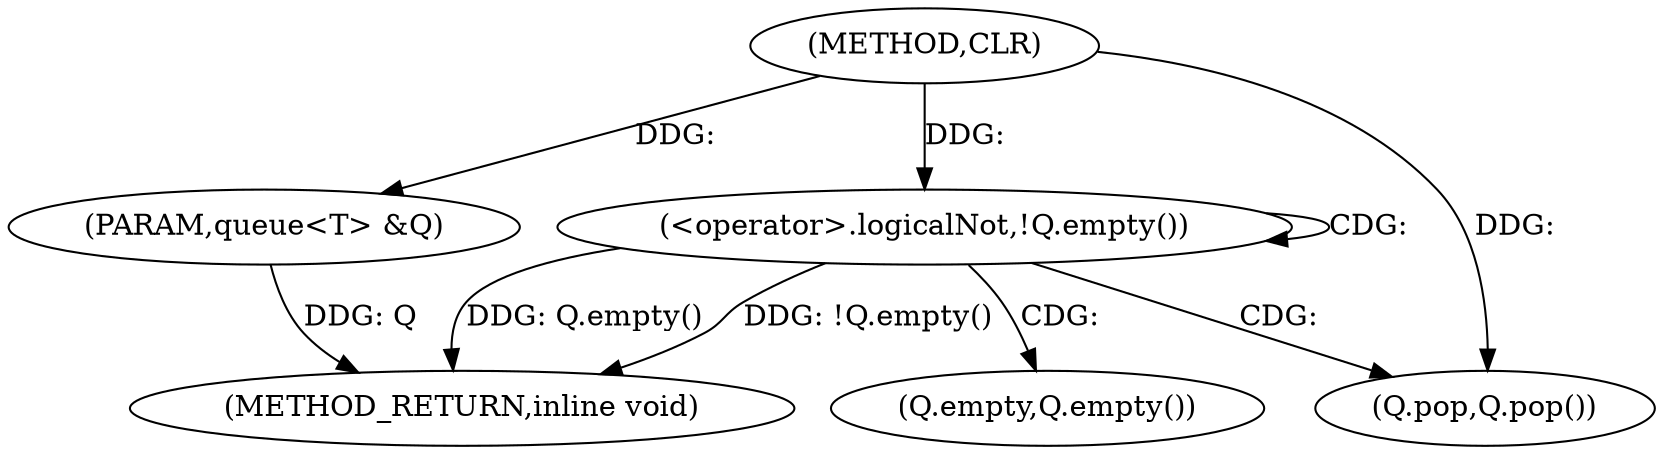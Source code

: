 digraph "CLR" {  
"1001152" [label = "(METHOD,CLR)" ]
"1001159" [label = "(METHOD_RETURN,inline void)" ]
"1001153" [label = "(PARAM,queue<T> &Q)" ]
"1001156" [label = "(<operator>.logicalNot,!Q.empty())" ]
"1001158" [label = "(Q.pop,Q.pop())" ]
"1001157" [label = "(Q.empty,Q.empty())" ]
  "1001153" -> "1001159"  [ label = "DDG: Q"] 
  "1001156" -> "1001159"  [ label = "DDG: Q.empty()"] 
  "1001156" -> "1001159"  [ label = "DDG: !Q.empty()"] 
  "1001152" -> "1001153"  [ label = "DDG: "] 
  "1001152" -> "1001158"  [ label = "DDG: "] 
  "1001152" -> "1001156"  [ label = "DDG: "] 
  "1001156" -> "1001156"  [ label = "CDG: "] 
  "1001156" -> "1001157"  [ label = "CDG: "] 
  "1001156" -> "1001158"  [ label = "CDG: "] 
}
